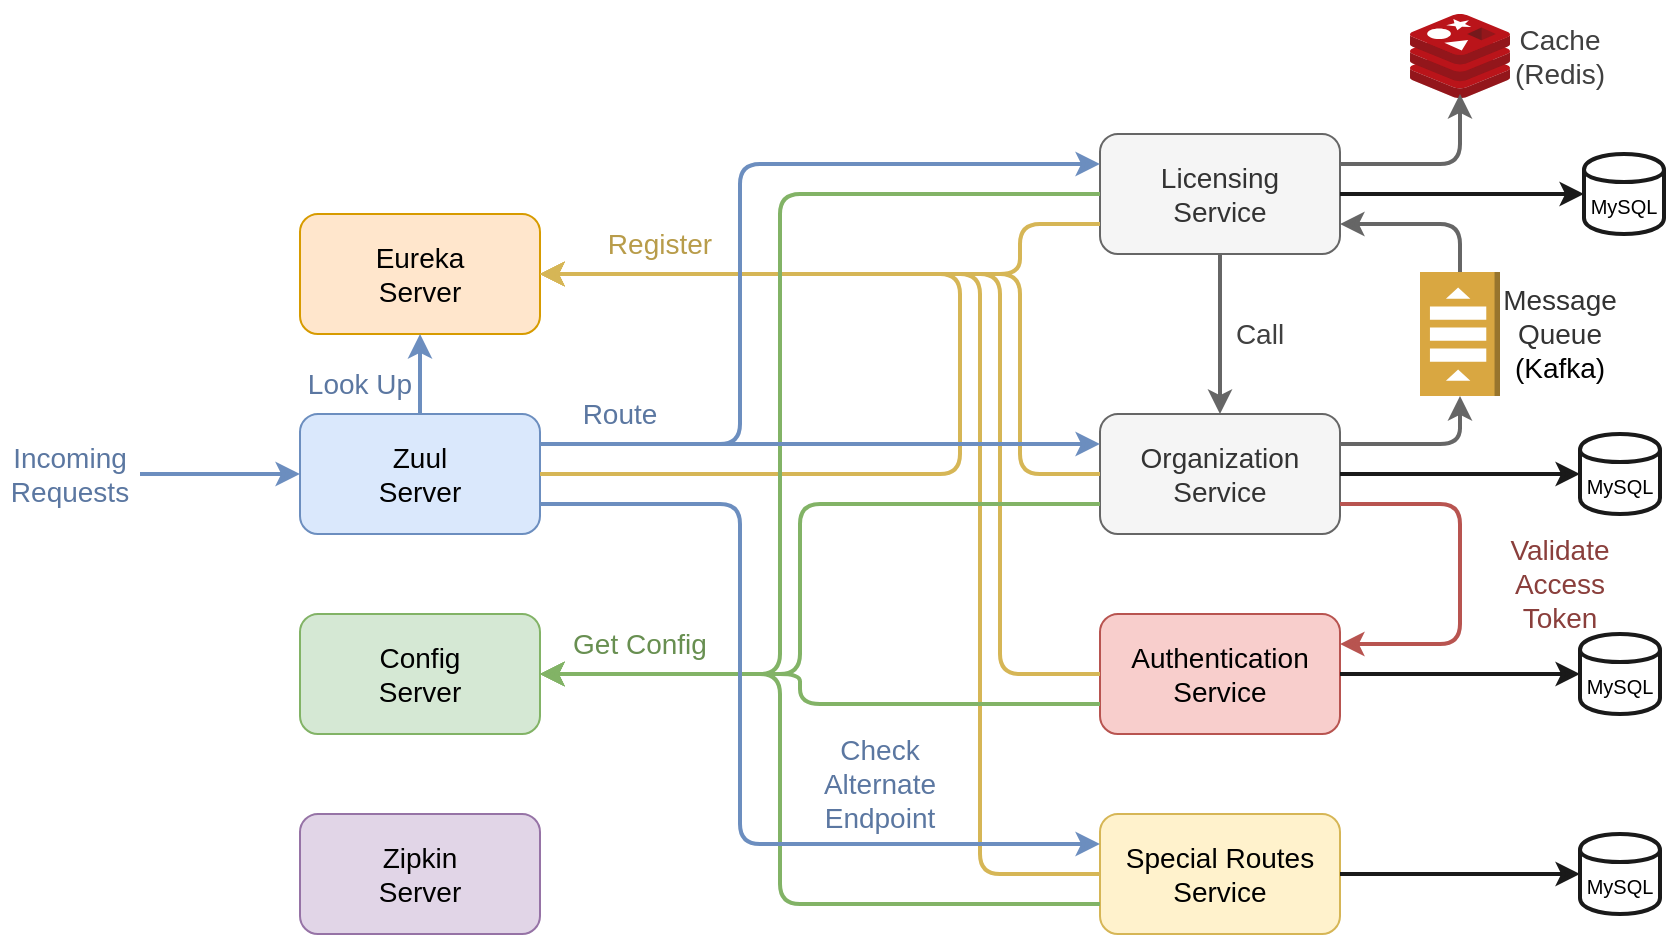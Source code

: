 <mxfile version="10.6.7" type="device"><diagram id="78axRcpWXTvuaNpvbFjN" name="Page-1"><mxGraphModel dx="1276" dy="663" grid="1" gridSize="10" guides="1" tooltips="1" connect="1" arrows="1" fold="1" page="1" pageScale="1" pageWidth="2000" pageHeight="2000" math="0" shadow="0"><root><mxCell id="0"/><mxCell id="1" parent="0"/><mxCell id="dm9B1vMJWw8DZnSAPgS3-1" value="&lt;font style=&quot;font-size: 14px&quot;&gt;Eureka&lt;br&gt;Server&lt;/font&gt;&lt;br&gt;" style="rounded=1;whiteSpace=wrap;html=1;fillColor=#ffe6cc;strokeColor=#d79b00;" parent="1" vertex="1"><mxGeometry x="240" y="320" width="120" height="60" as="geometry"/></mxCell><mxCell id="dm9B1vMJWw8DZnSAPgS3-2" value="&lt;span style=&quot;font-size: 14px&quot;&gt;Zuul&lt;br&gt;Server&lt;br&gt;&lt;/span&gt;" style="rounded=1;whiteSpace=wrap;html=1;fillColor=#dae8fc;strokeColor=#6c8ebf;" parent="1" vertex="1"><mxGeometry x="240" y="420" width="120" height="60" as="geometry"/></mxCell><mxCell id="dm9B1vMJWw8DZnSAPgS3-3" value="&lt;span style=&quot;font-size: 14px&quot;&gt;Config&lt;br&gt;Server&lt;br&gt;&lt;/span&gt;" style="rounded=1;whiteSpace=wrap;html=1;fillColor=#d5e8d4;strokeColor=#82b366;" parent="1" vertex="1"><mxGeometry x="240" y="520" width="120" height="60" as="geometry"/></mxCell><mxCell id="dm9B1vMJWw8DZnSAPgS3-4" value="&lt;span style=&quot;font-size: 14px&quot;&gt;Zipkin&lt;br&gt;Server&lt;br&gt;&lt;/span&gt;" style="rounded=1;whiteSpace=wrap;html=1;fillColor=#e1d5e7;strokeColor=#9673a6;" parent="1" vertex="1"><mxGeometry x="240" y="620" width="120" height="60" as="geometry"/></mxCell><mxCell id="dm9B1vMJWw8DZnSAPgS3-5" value="&lt;font style=&quot;font-size: 14px&quot;&gt;Licensing&lt;br&gt;Service&lt;/font&gt;&lt;br&gt;" style="rounded=1;whiteSpace=wrap;html=1;fillColor=#f5f5f5;strokeColor=#666666;fontColor=#333333;" parent="1" vertex="1"><mxGeometry x="640" y="280" width="120" height="60" as="geometry"/></mxCell><mxCell id="dm9B1vMJWw8DZnSAPgS3-6" value="&lt;span style=&quot;font-size: 14px&quot;&gt;Organization&lt;br&gt;Service&lt;br&gt;&lt;/span&gt;" style="rounded=1;whiteSpace=wrap;html=1;fillColor=#f5f5f5;strokeColor=#666666;fontColor=#333333;" parent="1" vertex="1"><mxGeometry x="640" y="420" width="120" height="60" as="geometry"/></mxCell><mxCell id="dm9B1vMJWw8DZnSAPgS3-7" value="&lt;span style=&quot;font-size: 14px&quot;&gt;Authentication&lt;br&gt;Service&lt;br&gt;&lt;/span&gt;" style="rounded=1;whiteSpace=wrap;html=1;fillColor=#f8cecc;strokeColor=#b85450;" parent="1" vertex="1"><mxGeometry x="640" y="520" width="120" height="60" as="geometry"/></mxCell><mxCell id="dm9B1vMJWw8DZnSAPgS3-8" value="&lt;span style=&quot;font-size: 14px&quot;&gt;Special Routes&lt;br&gt;Service&lt;br&gt;&lt;/span&gt;" style="rounded=1;whiteSpace=wrap;html=1;fillColor=#fff2cc;strokeColor=#d6b656;" parent="1" vertex="1"><mxGeometry x="640" y="620" width="120" height="60" as="geometry"/></mxCell><mxCell id="dm9B1vMJWw8DZnSAPgS3-9" value="" style="endArrow=classic;html=1;entryX=1;entryY=0.5;entryDx=0;entryDy=0;fillColor=#fff2cc;strokeColor=#d6b656;strokeWidth=2;exitX=0;exitY=0.75;exitDx=0;exitDy=0;" parent="1" source="dm9B1vMJWw8DZnSAPgS3-5" target="dm9B1vMJWw8DZnSAPgS3-1" edge="1"><mxGeometry width="50" height="50" relative="1" as="geometry"><mxPoint x="640" y="350" as="sourcePoint"/><mxPoint x="290" y="700" as="targetPoint"/><Array as="points"><mxPoint x="600" y="325"/><mxPoint x="600" y="350"/></Array></mxGeometry></mxCell><mxCell id="dm9B1vMJWw8DZnSAPgS3-11" value="" style="endArrow=classic;html=1;fillColor=#fff2cc;strokeColor=#d6b656;strokeWidth=2;entryX=1;entryY=0.5;entryDx=0;entryDy=0;exitX=0;exitY=0.5;exitDx=0;exitDy=0;" parent="1" source="dm9B1vMJWw8DZnSAPgS3-6" target="dm9B1vMJWw8DZnSAPgS3-1" edge="1"><mxGeometry width="50" height="50" relative="1" as="geometry"><mxPoint x="530" y="320" as="sourcePoint"/><mxPoint x="410" y="300" as="targetPoint"/><Array as="points"><mxPoint x="600" y="450"/><mxPoint x="600" y="350"/></Array></mxGeometry></mxCell><mxCell id="dm9B1vMJWw8DZnSAPgS3-12" value="" style="endArrow=classic;html=1;fillColor=#fff2cc;strokeColor=#d6b656;strokeWidth=2;entryX=1;entryY=0.5;entryDx=0;entryDy=0;exitX=0;exitY=0.5;exitDx=0;exitDy=0;" parent="1" source="dm9B1vMJWw8DZnSAPgS3-7" target="dm9B1vMJWw8DZnSAPgS3-1" edge="1"><mxGeometry width="50" height="50" relative="1" as="geometry"><mxPoint x="470" y="460" as="sourcePoint"/><mxPoint x="190" y="360" as="targetPoint"/><Array as="points"><mxPoint x="590" y="550"/><mxPoint x="590" y="350"/></Array></mxGeometry></mxCell><mxCell id="dm9B1vMJWw8DZnSAPgS3-13" value="" style="endArrow=classic;html=1;fillColor=#fff2cc;strokeColor=#d6b656;strokeWidth=2;entryX=1;entryY=0.5;entryDx=0;entryDy=0;exitX=0;exitY=0.5;exitDx=0;exitDy=0;" parent="1" source="dm9B1vMJWw8DZnSAPgS3-8" target="dm9B1vMJWw8DZnSAPgS3-1" edge="1"><mxGeometry width="50" height="50" relative="1" as="geometry"><mxPoint x="590" y="590" as="sourcePoint"/><mxPoint x="310" y="490" as="targetPoint"/><Array as="points"><mxPoint x="580" y="650"/><mxPoint x="580" y="350"/></Array></mxGeometry></mxCell><mxCell id="dm9B1vMJWw8DZnSAPgS3-14" value="" style="endArrow=classic;html=1;exitX=1;exitY=0.5;exitDx=0;exitDy=0;fillColor=#fff2cc;strokeColor=#d6b656;strokeWidth=2;" parent="1" source="dm9B1vMJWw8DZnSAPgS3-2" edge="1"><mxGeometry width="50" height="50" relative="1" as="geometry"><mxPoint x="500" y="440" as="sourcePoint"/><mxPoint x="360" y="350" as="targetPoint"/><Array as="points"><mxPoint x="570" y="450"/><mxPoint x="570" y="350"/></Array></mxGeometry></mxCell><mxCell id="dm9B1vMJWw8DZnSAPgS3-15" value="&lt;font style=&quot;font-size: 14px&quot; color=&quot;#b89c4a&quot;&gt;Register&lt;/font&gt;" style="text;html=1;strokeColor=none;fillColor=none;align=center;verticalAlign=middle;whiteSpace=wrap;rounded=0;" parent="1" vertex="1"><mxGeometry x="390" y="320" width="60" height="30" as="geometry"/></mxCell><mxCell id="dm9B1vMJWw8DZnSAPgS3-16" value="" style="endArrow=classic;html=1;exitX=0;exitY=0.5;exitDx=0;exitDy=0;fillColor=#d5e8d4;strokeColor=#82b366;strokeWidth=2;entryX=0;entryY=1;entryDx=0;entryDy=0;entryPerimeter=0;" parent="1" source="dm9B1vMJWw8DZnSAPgS3-5" target="dm9B1vMJWw8DZnSAPgS3-20" edge="1"><mxGeometry width="50" height="50" relative="1" as="geometry"><mxPoint x="650" y="360" as="sourcePoint"/><mxPoint x="480" y="270" as="targetPoint"/><Array as="points"><mxPoint x="480" y="310"/><mxPoint x="480" y="550"/></Array></mxGeometry></mxCell><mxCell id="dm9B1vMJWw8DZnSAPgS3-17" value="" style="endArrow=classic;html=1;exitX=0;exitY=0.75;exitDx=0;exitDy=0;fillColor=#d5e8d4;strokeColor=#82b366;strokeWidth=2;entryX=1;entryY=0.5;entryDx=0;entryDy=0;" parent="1" source="dm9B1vMJWw8DZnSAPgS3-6" target="dm9B1vMJWw8DZnSAPgS3-3" edge="1"><mxGeometry width="50" height="50" relative="1" as="geometry"><mxPoint x="430" y="610" as="sourcePoint"/><mxPoint x="400" y="640" as="targetPoint"/><Array as="points"><mxPoint x="490" y="465"/><mxPoint x="490" y="550"/></Array></mxGeometry></mxCell><mxCell id="dm9B1vMJWw8DZnSAPgS3-18" value="" style="endArrow=classic;html=1;fillColor=#d5e8d4;strokeColor=#82b366;strokeWidth=2;exitX=0;exitY=0.75;exitDx=0;exitDy=0;entryX=1;entryY=0.5;entryDx=0;entryDy=0;" parent="1" source="dm9B1vMJWw8DZnSAPgS3-8" target="dm9B1vMJWw8DZnSAPgS3-3" edge="1"><mxGeometry width="50" height="50" relative="1" as="geometry"><mxPoint x="360" y="550" as="sourcePoint"/><mxPoint x="450" y="760" as="targetPoint"/><Array as="points"><mxPoint x="480" y="665"/><mxPoint x="480" y="550"/></Array></mxGeometry></mxCell><mxCell id="dm9B1vMJWw8DZnSAPgS3-19" value="" style="endArrow=classic;html=1;exitX=0;exitY=0.75;exitDx=0;exitDy=0;fillColor=#d5e8d4;strokeColor=#82b366;strokeWidth=2;entryX=1;entryY=0.5;entryDx=0;entryDy=0;" parent="1" source="dm9B1vMJWw8DZnSAPgS3-7" target="dm9B1vMJWw8DZnSAPgS3-3" edge="1"><mxGeometry width="50" height="50" relative="1" as="geometry"><mxPoint x="440" y="760" as="sourcePoint"/><mxPoint x="400" y="740" as="targetPoint"/><Array as="points"><mxPoint x="490" y="565"/><mxPoint x="490" y="550"/></Array></mxGeometry></mxCell><mxCell id="dm9B1vMJWw8DZnSAPgS3-20" value="&lt;span style=&quot;font-size: 14px&quot;&gt;&lt;font color=&quot;#688f51&quot;&gt;Get Config&lt;/font&gt;&lt;/span&gt;" style="text;html=1;strokeColor=none;fillColor=none;align=center;verticalAlign=middle;whiteSpace=wrap;rounded=0;" parent="1" vertex="1"><mxGeometry x="360" y="520" width="100" height="30" as="geometry"/></mxCell><mxCell id="dm9B1vMJWw8DZnSAPgS3-21" value="" style="endArrow=classic;html=1;entryX=1;entryY=0.25;entryDx=0;entryDy=0;exitX=1;exitY=0.75;exitDx=0;exitDy=0;fillColor=#f8cecc;strokeColor=#b85450;strokeWidth=2;" parent="1" source="dm9B1vMJWw8DZnSAPgS3-6" target="dm9B1vMJWw8DZnSAPgS3-7" edge="1"><mxGeometry width="50" height="50" relative="1" as="geometry"><mxPoint x="420" y="800" as="sourcePoint"/><mxPoint x="140" y="800" as="targetPoint"/><Array as="points"><mxPoint x="820" y="465"/><mxPoint x="820" y="535"/></Array></mxGeometry></mxCell><mxCell id="dm9B1vMJWw8DZnSAPgS3-23" value="&lt;span style=&quot;font-size: 14px&quot;&gt;&lt;font color=&quot;#8a3f3c&quot;&gt;Validate&lt;br&gt;Access&lt;br&gt;Token&lt;/font&gt;&lt;br&gt;&lt;/span&gt;" style="text;html=1;strokeColor=none;fillColor=none;align=center;verticalAlign=middle;whiteSpace=wrap;rounded=0;" parent="1" vertex="1"><mxGeometry x="838" y="480" width="64" height="50" as="geometry"/></mxCell><mxCell id="dm9B1vMJWw8DZnSAPgS3-24" value="" style="endArrow=classic;html=1;entryX=0;entryY=0.25;entryDx=0;entryDy=0;exitX=1;exitY=0.25;exitDx=0;exitDy=0;fillColor=#dae8fc;strokeColor=#6c8ebf;strokeWidth=2;" parent="1" source="dm9B1vMJWw8DZnSAPgS3-2" target="dm9B1vMJWw8DZnSAPgS3-5" edge="1"><mxGeometry width="50" height="50" relative="1" as="geometry"><mxPoint x="450" y="710" as="sourcePoint"/><mxPoint x="170" y="710" as="targetPoint"/><Array as="points"><mxPoint x="460" y="435"/><mxPoint x="460" y="295"/></Array></mxGeometry></mxCell><mxCell id="dm9B1vMJWw8DZnSAPgS3-25" value="" style="endArrow=classic;html=1;entryX=0;entryY=0.25;entryDx=0;entryDy=0;exitX=1;exitY=0.25;exitDx=0;exitDy=0;fillColor=#dae8fc;strokeColor=#6c8ebf;strokeWidth=2;" parent="1" source="dm9B1vMJWw8DZnSAPgS3-2" target="dm9B1vMJWw8DZnSAPgS3-6" edge="1"><mxGeometry width="50" height="50" relative="1" as="geometry"><mxPoint x="430" y="740" as="sourcePoint"/><mxPoint x="150" y="740" as="targetPoint"/></mxGeometry></mxCell><mxCell id="dm9B1vMJWw8DZnSAPgS3-26" value="&lt;span style=&quot;font-size: 14px&quot;&gt;&lt;font color=&quot;#5b77a1&quot;&gt;Route&lt;/font&gt;&lt;/span&gt;" style="text;html=1;strokeColor=none;fillColor=none;align=center;verticalAlign=middle;whiteSpace=wrap;rounded=0;" parent="1" vertex="1"><mxGeometry x="370" y="405" width="60" height="30" as="geometry"/></mxCell><mxCell id="dm9B1vMJWw8DZnSAPgS3-27" value="" style="endArrow=classic;html=1;entryX=0;entryY=0.5;entryDx=0;entryDy=0;fillColor=#dae8fc;strokeColor=#6c8ebf;strokeWidth=2;" parent="1" target="dm9B1vMJWw8DZnSAPgS3-2" edge="1"><mxGeometry width="50" height="50" relative="1" as="geometry"><mxPoint x="160" y="450" as="sourcePoint"/><mxPoint x="650" y="810" as="targetPoint"/></mxGeometry></mxCell><mxCell id="dm9B1vMJWw8DZnSAPgS3-28" value="" style="endArrow=classic;html=1;entryX=0.5;entryY=1;entryDx=0;entryDy=0;fillColor=#dae8fc;strokeColor=#6c8ebf;strokeWidth=2;exitX=0.5;exitY=0;exitDx=0;exitDy=0;" parent="1" source="dm9B1vMJWw8DZnSAPgS3-2" target="dm9B1vMJWw8DZnSAPgS3-1" edge="1"><mxGeometry width="50" height="50" relative="1" as="geometry"><mxPoint x="150" y="550" as="sourcePoint"/><mxPoint x="270" y="550" as="targetPoint"/></mxGeometry></mxCell><mxCell id="dm9B1vMJWw8DZnSAPgS3-29" value="&lt;font color=&quot;#5b77a1&quot;&gt;&lt;span style=&quot;font-size: 14px&quot;&gt;Look Up&lt;/span&gt;&lt;/font&gt;" style="text;html=1;strokeColor=none;fillColor=none;align=center;verticalAlign=middle;whiteSpace=wrap;rounded=0;" parent="1" vertex="1"><mxGeometry x="240" y="390" width="60" height="30" as="geometry"/></mxCell><mxCell id="dm9B1vMJWw8DZnSAPgS3-30" value="" style="endArrow=classic;html=1;entryX=0;entryY=0.25;entryDx=0;entryDy=0;fillColor=#dae8fc;strokeColor=#6c8ebf;strokeWidth=2;exitX=1;exitY=0.75;exitDx=0;exitDy=0;" parent="1" source="dm9B1vMJWw8DZnSAPgS3-2" target="dm9B1vMJWw8DZnSAPgS3-8" edge="1"><mxGeometry width="50" height="50" relative="1" as="geometry"><mxPoint x="140" y="550" as="sourcePoint"/><mxPoint x="220" y="550" as="targetPoint"/><Array as="points"><mxPoint x="460" y="465"/><mxPoint x="460" y="635"/></Array></mxGeometry></mxCell><mxCell id="dm9B1vMJWw8DZnSAPgS3-31" value="&lt;font color=&quot;#5b77a1&quot;&gt;&lt;span style=&quot;font-size: 14px&quot;&gt;Check&lt;br&gt;Alternate Endpoint&lt;br&gt;&lt;/span&gt;&lt;/font&gt;" style="text;html=1;strokeColor=none;fillColor=none;align=center;verticalAlign=middle;whiteSpace=wrap;rounded=0;spacing=2;" parent="1" vertex="1"><mxGeometry x="490" y="580" width="80" height="50" as="geometry"/></mxCell><mxCell id="dm9B1vMJWw8DZnSAPgS3-32" value="&lt;font color=&quot;#5b77a1&quot;&gt;&lt;span style=&quot;font-size: 14px&quot;&gt;Incoming&lt;br&gt;Requests&lt;br&gt;&lt;/span&gt;&lt;/font&gt;" style="text;html=1;strokeColor=none;fillColor=none;align=center;verticalAlign=middle;whiteSpace=wrap;rounded=0;" parent="1" vertex="1"><mxGeometry x="90" y="430" width="70" height="40" as="geometry"/></mxCell><mxCell id="rxQteeuSue-WUUlmDqcC-1" value="" style="outlineConnect=0;dashed=0;verticalLabelPosition=bottom;verticalAlign=top;align=center;html=1;shape=mxgraph.aws3.queue;fillColor=#D9A741;gradientColor=none;rotation=-90;" vertex="1" parent="1"><mxGeometry x="789" y="360" width="62" height="40" as="geometry"/></mxCell><mxCell id="rxQteeuSue-WUUlmDqcC-3" value="" style="endArrow=classic;html=1;entryX=0;entryY=0.5;entryDx=0;entryDy=0;fillColor=#f5f5f5;strokeColor=#666666;strokeWidth=2;exitX=1;exitY=0.25;exitDx=0;exitDy=0;entryPerimeter=0;" edge="1" parent="1" source="dm9B1vMJWw8DZnSAPgS3-6" target="rxQteeuSue-WUUlmDqcC-1"><mxGeometry width="50" height="50" relative="1" as="geometry"><mxPoint x="811" y="434.5" as="sourcePoint"/><mxPoint x="891" y="434.5" as="targetPoint"/><Array as="points"><mxPoint x="820" y="435"/></Array></mxGeometry></mxCell><mxCell id="rxQteeuSue-WUUlmDqcC-5" value="" style="endArrow=classic;html=1;entryX=1;entryY=0.75;entryDx=0;entryDy=0;strokeWidth=2;exitX=1;exitY=0.5;exitDx=0;exitDy=0;exitPerimeter=0;fillColor=#f5f5f5;strokeColor=#666666;" edge="1" parent="1" source="rxQteeuSue-WUUlmDqcC-1" target="dm9B1vMJWw8DZnSAPgS3-5"><mxGeometry width="50" height="50" relative="1" as="geometry"><mxPoint x="770" y="445" as="sourcePoint"/><mxPoint x="830" y="421" as="targetPoint"/><Array as="points"><mxPoint x="820" y="325"/></Array></mxGeometry></mxCell><mxCell id="rxQteeuSue-WUUlmDqcC-7" value="&lt;span style=&quot;font-size: 14px&quot;&gt;&lt;font color=&quot;#333333&quot;&gt;Message&lt;br&gt;Queue&lt;br&gt;&lt;/font&gt;(Kafka)&lt;br&gt;&lt;/span&gt;" style="text;html=1;strokeColor=none;fillColor=none;align=center;verticalAlign=middle;whiteSpace=wrap;rounded=0;" vertex="1" parent="1"><mxGeometry x="840" y="352.5" width="60" height="55" as="geometry"/></mxCell><mxCell id="rxQteeuSue-WUUlmDqcC-8" value="" style="aspect=fixed;html=1;perimeter=none;align=center;shadow=0;dashed=0;image;fontSize=12;image=img/lib/mscae/Cache_Redis_Product.svg;" vertex="1" parent="1"><mxGeometry x="795" y="220" width="50" height="42" as="geometry"/></mxCell><mxCell id="rxQteeuSue-WUUlmDqcC-14" value="" style="endArrow=classic;html=1;strokeWidth=2;exitX=1;exitY=0.25;exitDx=0;exitDy=0;fillColor=#f5f5f5;strokeColor=#666666;" edge="1" parent="1" source="dm9B1vMJWw8DZnSAPgS3-5"><mxGeometry width="50" height="50" relative="1" as="geometry"><mxPoint x="1000" y="360" as="sourcePoint"/><mxPoint x="820" y="260" as="targetPoint"/><Array as="points"><mxPoint x="820" y="295"/></Array></mxGeometry></mxCell><mxCell id="rxQteeuSue-WUUlmDqcC-16" value="&lt;span style=&quot;font-size: 14px&quot;&gt;&lt;font color=&quot;#404040&quot;&gt;Cache&lt;br&gt;(Redis)&lt;/font&gt;&lt;br&gt;&lt;/span&gt;" style="text;html=1;strokeColor=none;fillColor=none;align=center;verticalAlign=middle;whiteSpace=wrap;rounded=0;" vertex="1" parent="1"><mxGeometry x="840" y="213.5" width="60" height="55" as="geometry"/></mxCell><mxCell id="rxQteeuSue-WUUlmDqcC-17" value="" style="endArrow=classic;html=1;entryX=0.5;entryY=0;entryDx=0;entryDy=0;strokeWidth=2;exitX=0.5;exitY=1;exitDx=0;exitDy=0;fillColor=#f5f5f5;strokeColor=#666666;" edge="1" parent="1" source="dm9B1vMJWw8DZnSAPgS3-5" target="dm9B1vMJWw8DZnSAPgS3-6"><mxGeometry width="50" height="50" relative="1" as="geometry"><mxPoint x="1040" y="360" as="sourcePoint"/><mxPoint x="980" y="336" as="targetPoint"/><Array as="points"/></mxGeometry></mxCell><mxCell id="rxQteeuSue-WUUlmDqcC-18" value="&lt;font style=&quot;font-size: 10px&quot;&gt;MySQL&lt;/font&gt;" style="shape=cylinder;whiteSpace=wrap;html=1;boundedLbl=1;backgroundOutline=1;strokeColor=#1A1A1A;strokeWidth=2;" vertex="1" parent="1"><mxGeometry x="882" y="290" width="40" height="40" as="geometry"/></mxCell><mxCell id="rxQteeuSue-WUUlmDqcC-19" value="" style="endArrow=classic;html=1;entryX=0;entryY=0.5;entryDx=0;entryDy=0;fillColor=#dae8fc;strokeColor=#1A1A1A;strokeWidth=2;exitX=1;exitY=0.5;exitDx=0;exitDy=0;" edge="1" parent="1" source="dm9B1vMJWw8DZnSAPgS3-5" target="rxQteeuSue-WUUlmDqcC-18"><mxGeometry width="50" height="50" relative="1" as="geometry"><mxPoint x="1040" y="460" as="sourcePoint"/><mxPoint x="1120" y="460" as="targetPoint"/></mxGeometry></mxCell><mxCell id="rxQteeuSue-WUUlmDqcC-20" value="&lt;font style=&quot;font-size: 10px&quot;&gt;MySQL&lt;/font&gt;" style="shape=cylinder;whiteSpace=wrap;html=1;boundedLbl=1;backgroundOutline=1;strokeColor=#1A1A1A;strokeWidth=2;" vertex="1" parent="1"><mxGeometry x="880" y="430" width="40" height="40" as="geometry"/></mxCell><mxCell id="rxQteeuSue-WUUlmDqcC-21" value="" style="endArrow=classic;html=1;entryX=0;entryY=0.5;entryDx=0;entryDy=0;fillColor=#dae8fc;strokeColor=#1A1A1A;strokeWidth=2;exitX=1;exitY=0.5;exitDx=0;exitDy=0;" edge="1" parent="1" source="dm9B1vMJWw8DZnSAPgS3-6" target="rxQteeuSue-WUUlmDqcC-20"><mxGeometry width="50" height="50" relative="1" as="geometry"><mxPoint x="1050" y="400" as="sourcePoint"/><mxPoint x="1172" y="400" as="targetPoint"/></mxGeometry></mxCell><mxCell id="rxQteeuSue-WUUlmDqcC-22" value="&lt;font style=&quot;font-size: 10px&quot;&gt;MySQL&lt;/font&gt;" style="shape=cylinder;whiteSpace=wrap;html=1;boundedLbl=1;backgroundOutline=1;strokeColor=#1A1A1A;strokeWidth=2;" vertex="1" parent="1"><mxGeometry x="880" y="530" width="40" height="40" as="geometry"/></mxCell><mxCell id="rxQteeuSue-WUUlmDqcC-23" value="&lt;font style=&quot;font-size: 10px&quot;&gt;MySQL&lt;/font&gt;" style="shape=cylinder;whiteSpace=wrap;html=1;boundedLbl=1;backgroundOutline=1;strokeColor=#1A1A1A;strokeWidth=2;" vertex="1" parent="1"><mxGeometry x="880" y="630" width="40" height="40" as="geometry"/></mxCell><mxCell id="rxQteeuSue-WUUlmDqcC-24" value="" style="endArrow=classic;html=1;entryX=0;entryY=0.5;entryDx=0;entryDy=0;fillColor=#dae8fc;strokeColor=#1A1A1A;strokeWidth=2;exitX=1;exitY=0.5;exitDx=0;exitDy=0;" edge="1" parent="1" source="dm9B1vMJWw8DZnSAPgS3-7" target="rxQteeuSue-WUUlmDqcC-22"><mxGeometry width="50" height="50" relative="1" as="geometry"><mxPoint x="1120" y="480" as="sourcePoint"/><mxPoint x="1240" y="480" as="targetPoint"/></mxGeometry></mxCell><mxCell id="rxQteeuSue-WUUlmDqcC-25" value="" style="endArrow=classic;html=1;entryX=0;entryY=0.5;entryDx=0;entryDy=0;fillColor=#dae8fc;strokeColor=#1A1A1A;strokeWidth=2;exitX=1;exitY=0.5;exitDx=0;exitDy=0;" edge="1" parent="1" source="dm9B1vMJWw8DZnSAPgS3-8" target="rxQteeuSue-WUUlmDqcC-23"><mxGeometry width="50" height="50" relative="1" as="geometry"><mxPoint x="820" y="590" as="sourcePoint"/><mxPoint x="940" y="590" as="targetPoint"/></mxGeometry></mxCell><mxCell id="rxQteeuSue-WUUlmDqcC-26" value="&lt;span style=&quot;font-size: 14px&quot;&gt;&lt;font color=&quot;#404040&quot;&gt;Call&lt;/font&gt;&lt;br&gt;&lt;/span&gt;" style="text;html=1;strokeColor=none;fillColor=none;align=center;verticalAlign=middle;whiteSpace=wrap;rounded=0;" vertex="1" parent="1"><mxGeometry x="700" y="367.5" width="40" height="25" as="geometry"/></mxCell></root></mxGraphModel></diagram></mxfile>